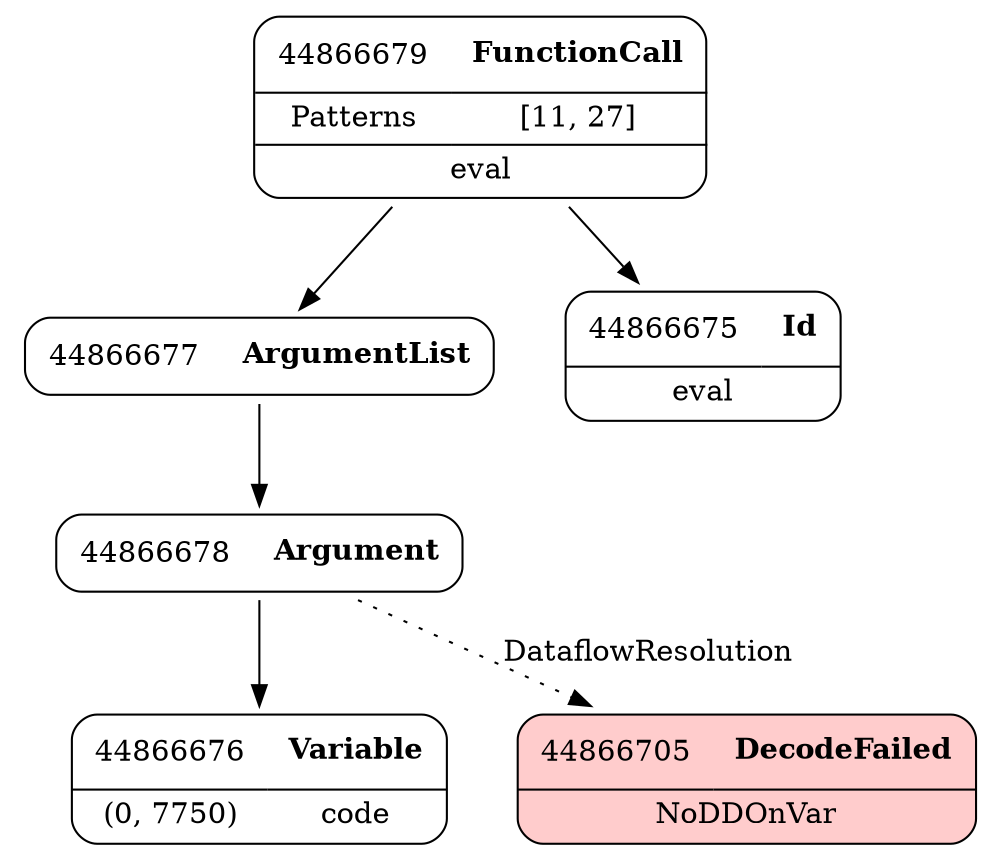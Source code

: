 digraph ast {
node [shape=none];
44866676 [label=<<TABLE border='1' cellspacing='0' cellpadding='10' style='rounded' ><TR><TD border='0'>44866676</TD><TD border='0'><B>Variable</B></TD></TR><HR/><TR><TD border='0' cellpadding='5'>(0, 7750)</TD><TD border='0' cellpadding='5'>code</TD></TR></TABLE>>];
44866677 [label=<<TABLE border='1' cellspacing='0' cellpadding='10' style='rounded' ><TR><TD border='0'>44866677</TD><TD border='0'><B>ArgumentList</B></TD></TR></TABLE>>];
44866677 -> 44866678 [weight=2];
44866678 [label=<<TABLE border='1' cellspacing='0' cellpadding='10' style='rounded' ><TR><TD border='0'>44866678</TD><TD border='0'><B>Argument</B></TD></TR></TABLE>>];
44866678 -> 44866676 [weight=2];
44866678 -> 44866705 [style=dotted,label=DataflowResolution];
44866679 [label=<<TABLE border='1' cellspacing='0' cellpadding='10' style='rounded' ><TR><TD border='0'>44866679</TD><TD border='0'><B>FunctionCall</B></TD></TR><HR/><TR><TD border='0' cellpadding='5'>Patterns</TD><TD border='0' cellpadding='5'>[11, 27]</TD></TR><HR/><TR><TD border='0' cellpadding='5' colspan='2'>eval</TD></TR></TABLE>>];
44866679 -> 44866675 [weight=2];
44866679 -> 44866677 [weight=2];
44866705 [label=<<TABLE border='1' cellspacing='0' cellpadding='10' style='rounded' bgcolor='#FFCCCC' ><TR><TD border='0'>44866705</TD><TD border='0'><B>DecodeFailed</B></TD></TR><HR/><TR><TD border='0' cellpadding='5' colspan='2'>NoDDOnVar</TD></TR></TABLE>>];
44866675 [label=<<TABLE border='1' cellspacing='0' cellpadding='10' style='rounded' ><TR><TD border='0'>44866675</TD><TD border='0'><B>Id</B></TD></TR><HR/><TR><TD border='0' cellpadding='5' colspan='2'>eval</TD></TR></TABLE>>];
}
